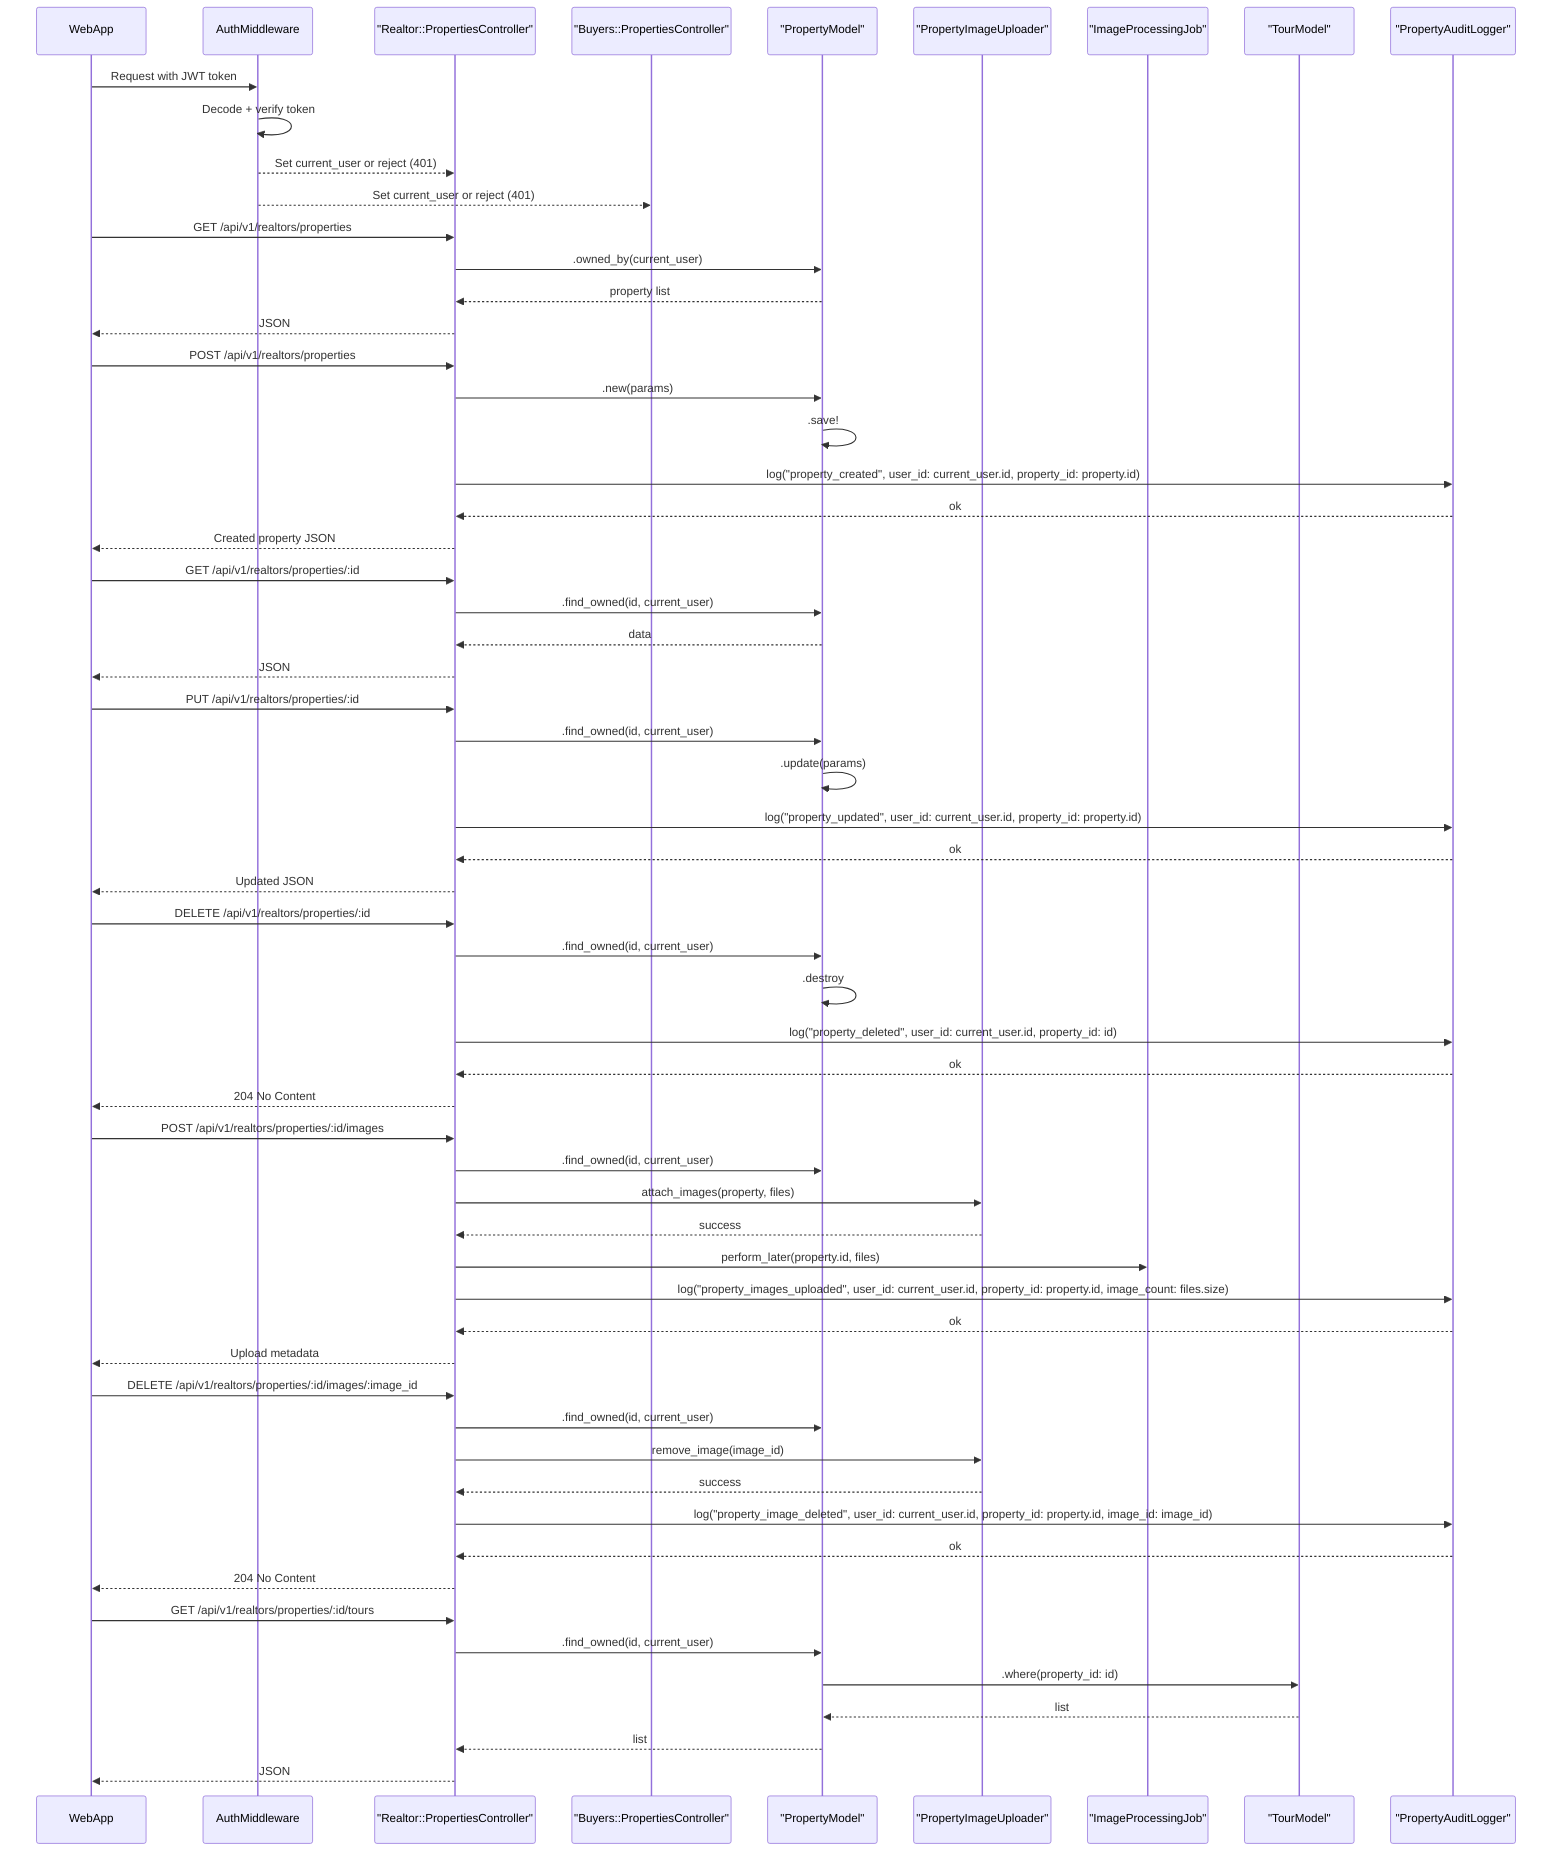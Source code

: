 sequenceDiagram
    participant WebApp
    participant Auth as AuthMiddleware
    participant RPC as "Realtor::PropertiesController"
    participant BPC as "Buyers::PropertiesController"
    participant Property as "PropertyModel"
    participant ImageUploader as "PropertyImageUploader"
    participant ImageJob as "ImageProcessingJob"
    participant Tour as "TourModel"
    participant Logger as "PropertyAuditLogger"

    %% Auth
    WebApp->>Auth: Request with JWT token
    Auth->>Auth: Decode + verify token
    Auth-->>RPC: Set current_user or reject (401)
    Auth-->>BPC: Set current_user or reject (401)

    %% Realtor: List properties
    WebApp->>RPC: GET /api/v1/realtors/properties
    RPC->>Property: .owned_by(current_user)
    Property-->>RPC: property list
    RPC-->>WebApp: JSON

    %% Realtor: Create property
    WebApp->>RPC: POST /api/v1/realtors/properties
    RPC->>Property: .new(params)
    Property->>Property: .save!
    RPC->>Logger: log("property_created", user_id: current_user.id, property_id: property.id)
    Logger-->>RPC: ok
    RPC-->>WebApp: Created property JSON

    %% Realtor: Get property
    WebApp->>RPC: GET /api/v1/realtors/properties/:id
    RPC->>Property: .find_owned(id, current_user)
    Property-->>RPC: data
    RPC-->>WebApp: JSON

    %% Realtor: Update property
    WebApp->>RPC: PUT /api/v1/realtors/properties/:id
    RPC->>Property: .find_owned(id, current_user)
    Property->>Property: .update(params)
    RPC->>Logger: log("property_updated", user_id: current_user.id, property_id: property.id)
    Logger-->>RPC: ok
    RPC-->>WebApp: Updated JSON

    %% Realtor: Delete property
    WebApp->>RPC: DELETE /api/v1/realtors/properties/:id
    RPC->>Property: .find_owned(id, current_user)
    Property->>Property: .destroy
    RPC->>Logger: log("property_deleted", user_id: current_user.id, property_id: id)
    Logger-->>RPC: ok
    RPC-->>WebApp: 204 No Content

    %% Realtor: Upload images
    WebApp->>RPC: POST /api/v1/realtors/properties/:id/images
    RPC->>Property: .find_owned(id, current_user)
    RPC->>ImageUploader: attach_images(property, files)
    ImageUploader-->>RPC: success
    RPC->>ImageJob: perform_later(property.id, files)
    RPC->>Logger: log("property_images_uploaded", user_id: current_user.id, property_id: property.id, image_count: files.size)
    Logger-->>RPC: ok
    RPC-->>WebApp: Upload metadata

    %% Realtor: Delete image
    WebApp->>RPC: DELETE /api/v1/realtors/properties/:id/images/:image_id
    RPC->>Property: .find_owned(id, current_user)
    RPC->>ImageUploader: remove_image(image_id)
    ImageUploader-->>RPC: success
    RPC->>Logger: log("property_image_deleted", user_id: current_user.id, property_id: property.id, image_id: image_id)
    Logger-->>RPC: ok
    RPC-->>WebApp: 204 No Content

    %% Realtor: View property tours
    WebApp->>RPC: GET /api/v1/realtors/properties/:id/tours
    RPC->>Property: .find_owned(id, current_user)
    Property->>Tour: .where(property_id: id)
    Tour-->>Property: list
    Property-->>RPC: list
    RPC-->>WebApp: JSON